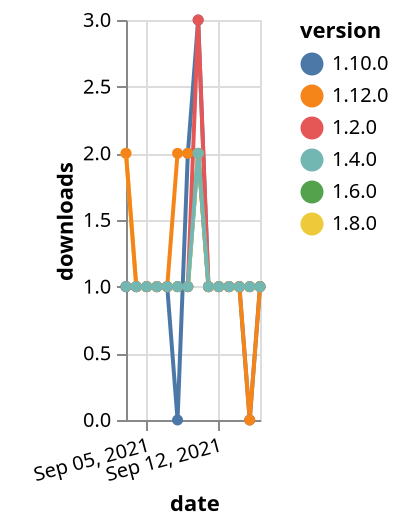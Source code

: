 {"$schema": "https://vega.github.io/schema/vega-lite/v5.json", "description": "A simple bar chart with embedded data.", "data": {"values": [{"date": "2021-09-03", "total": 185, "delta": 1, "version": "1.6.0"}, {"date": "2021-09-04", "total": 186, "delta": 1, "version": "1.6.0"}, {"date": "2021-09-05", "total": 187, "delta": 1, "version": "1.6.0"}, {"date": "2021-09-06", "total": 188, "delta": 1, "version": "1.6.0"}, {"date": "2021-09-07", "total": 189, "delta": 1, "version": "1.6.0"}, {"date": "2021-09-08", "total": 190, "delta": 1, "version": "1.6.0"}, {"date": "2021-09-09", "total": 191, "delta": 1, "version": "1.6.0"}, {"date": "2021-09-10", "total": 193, "delta": 2, "version": "1.6.0"}, {"date": "2021-09-11", "total": 194, "delta": 1, "version": "1.6.0"}, {"date": "2021-09-12", "total": 195, "delta": 1, "version": "1.6.0"}, {"date": "2021-09-13", "total": 196, "delta": 1, "version": "1.6.0"}, {"date": "2021-09-14", "total": 197, "delta": 1, "version": "1.6.0"}, {"date": "2021-09-15", "total": 198, "delta": 1, "version": "1.6.0"}, {"date": "2021-09-16", "total": 199, "delta": 1, "version": "1.6.0"}, {"date": "2021-09-03", "total": 162, "delta": 2, "version": "1.8.0"}, {"date": "2021-09-04", "total": 163, "delta": 1, "version": "1.8.0"}, {"date": "2021-09-05", "total": 164, "delta": 1, "version": "1.8.0"}, {"date": "2021-09-06", "total": 165, "delta": 1, "version": "1.8.0"}, {"date": "2021-09-07", "total": 166, "delta": 1, "version": "1.8.0"}, {"date": "2021-09-08", "total": 167, "delta": 1, "version": "1.8.0"}, {"date": "2021-09-09", "total": 168, "delta": 1, "version": "1.8.0"}, {"date": "2021-09-10", "total": 170, "delta": 2, "version": "1.8.0"}, {"date": "2021-09-11", "total": 171, "delta": 1, "version": "1.8.0"}, {"date": "2021-09-12", "total": 172, "delta": 1, "version": "1.8.0"}, {"date": "2021-09-13", "total": 173, "delta": 1, "version": "1.8.0"}, {"date": "2021-09-14", "total": 174, "delta": 1, "version": "1.8.0"}, {"date": "2021-09-15", "total": 175, "delta": 1, "version": "1.8.0"}, {"date": "2021-09-16", "total": 176, "delta": 1, "version": "1.8.0"}, {"date": "2021-09-03", "total": 183, "delta": 1, "version": "1.10.0"}, {"date": "2021-09-04", "total": 184, "delta": 1, "version": "1.10.0"}, {"date": "2021-09-05", "total": 185, "delta": 1, "version": "1.10.0"}, {"date": "2021-09-06", "total": 186, "delta": 1, "version": "1.10.0"}, {"date": "2021-09-07", "total": 187, "delta": 1, "version": "1.10.0"}, {"date": "2021-09-08", "total": 187, "delta": 0, "version": "1.10.0"}, {"date": "2021-09-09", "total": 189, "delta": 2, "version": "1.10.0"}, {"date": "2021-09-10", "total": 192, "delta": 3, "version": "1.10.0"}, {"date": "2021-09-11", "total": 193, "delta": 1, "version": "1.10.0"}, {"date": "2021-09-12", "total": 194, "delta": 1, "version": "1.10.0"}, {"date": "2021-09-13", "total": 195, "delta": 1, "version": "1.10.0"}, {"date": "2021-09-14", "total": 196, "delta": 1, "version": "1.10.0"}, {"date": "2021-09-15", "total": 196, "delta": 0, "version": "1.10.0"}, {"date": "2021-09-16", "total": 197, "delta": 1, "version": "1.10.0"}, {"date": "2021-09-03", "total": 380, "delta": 1, "version": "1.2.0"}, {"date": "2021-09-04", "total": 381, "delta": 1, "version": "1.2.0"}, {"date": "2021-09-05", "total": 382, "delta": 1, "version": "1.2.0"}, {"date": "2021-09-06", "total": 383, "delta": 1, "version": "1.2.0"}, {"date": "2021-09-07", "total": 384, "delta": 1, "version": "1.2.0"}, {"date": "2021-09-08", "total": 385, "delta": 1, "version": "1.2.0"}, {"date": "2021-09-09", "total": 386, "delta": 1, "version": "1.2.0"}, {"date": "2021-09-10", "total": 389, "delta": 3, "version": "1.2.0"}, {"date": "2021-09-11", "total": 390, "delta": 1, "version": "1.2.0"}, {"date": "2021-09-12", "total": 391, "delta": 1, "version": "1.2.0"}, {"date": "2021-09-13", "total": 392, "delta": 1, "version": "1.2.0"}, {"date": "2021-09-14", "total": 393, "delta": 1, "version": "1.2.0"}, {"date": "2021-09-15", "total": 394, "delta": 1, "version": "1.2.0"}, {"date": "2021-09-16", "total": 395, "delta": 1, "version": "1.2.0"}, {"date": "2021-09-03", "total": 125, "delta": 2, "version": "1.12.0"}, {"date": "2021-09-04", "total": 126, "delta": 1, "version": "1.12.0"}, {"date": "2021-09-05", "total": 127, "delta": 1, "version": "1.12.0"}, {"date": "2021-09-06", "total": 128, "delta": 1, "version": "1.12.0"}, {"date": "2021-09-07", "total": 129, "delta": 1, "version": "1.12.0"}, {"date": "2021-09-08", "total": 131, "delta": 2, "version": "1.12.0"}, {"date": "2021-09-09", "total": 133, "delta": 2, "version": "1.12.0"}, {"date": "2021-09-10", "total": 135, "delta": 2, "version": "1.12.0"}, {"date": "2021-09-11", "total": 136, "delta": 1, "version": "1.12.0"}, {"date": "2021-09-12", "total": 137, "delta": 1, "version": "1.12.0"}, {"date": "2021-09-13", "total": 138, "delta": 1, "version": "1.12.0"}, {"date": "2021-09-14", "total": 139, "delta": 1, "version": "1.12.0"}, {"date": "2021-09-15", "total": 139, "delta": 0, "version": "1.12.0"}, {"date": "2021-09-16", "total": 140, "delta": 1, "version": "1.12.0"}, {"date": "2021-09-03", "total": 191, "delta": 1, "version": "1.4.0"}, {"date": "2021-09-04", "total": 192, "delta": 1, "version": "1.4.0"}, {"date": "2021-09-05", "total": 193, "delta": 1, "version": "1.4.0"}, {"date": "2021-09-06", "total": 194, "delta": 1, "version": "1.4.0"}, {"date": "2021-09-07", "total": 195, "delta": 1, "version": "1.4.0"}, {"date": "2021-09-08", "total": 196, "delta": 1, "version": "1.4.0"}, {"date": "2021-09-09", "total": 197, "delta": 1, "version": "1.4.0"}, {"date": "2021-09-10", "total": 199, "delta": 2, "version": "1.4.0"}, {"date": "2021-09-11", "total": 200, "delta": 1, "version": "1.4.0"}, {"date": "2021-09-12", "total": 201, "delta": 1, "version": "1.4.0"}, {"date": "2021-09-13", "total": 202, "delta": 1, "version": "1.4.0"}, {"date": "2021-09-14", "total": 203, "delta": 1, "version": "1.4.0"}, {"date": "2021-09-15", "total": 204, "delta": 1, "version": "1.4.0"}, {"date": "2021-09-16", "total": 205, "delta": 1, "version": "1.4.0"}]}, "width": "container", "mark": {"type": "line", "point": {"filled": true}}, "encoding": {"x": {"field": "date", "type": "temporal", "timeUnit": "yearmonthdate", "title": "date", "axis": {"labelAngle": -15}}, "y": {"field": "delta", "type": "quantitative", "title": "downloads"}, "color": {"field": "version", "type": "nominal"}, "tooltip": {"field": "delta"}}}